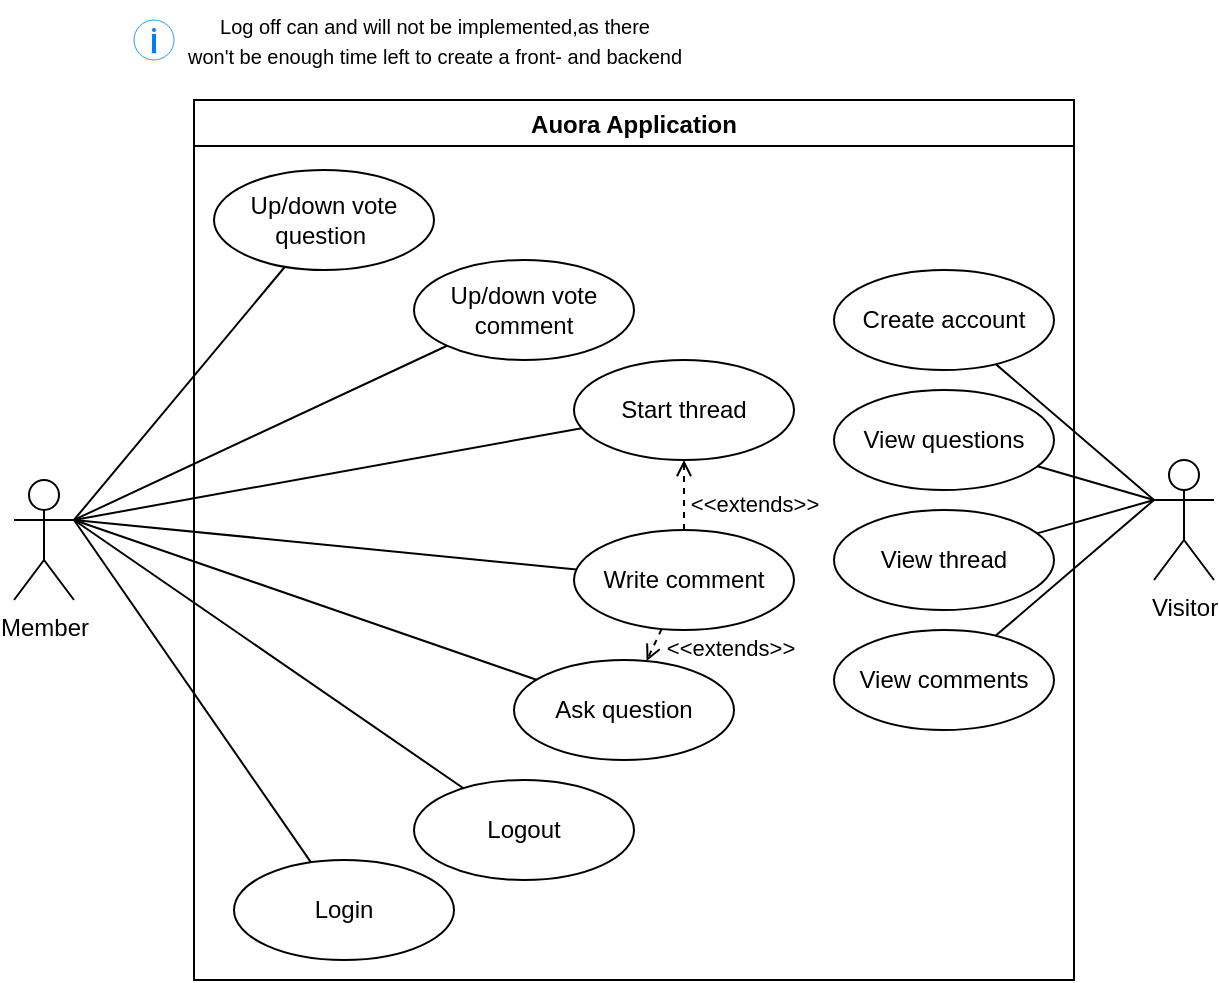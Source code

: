 <mxfile version="15.5.4" type="embed"><diagram id="McAt_sUK99tyPyiUu4L-" name="Page-1"><mxGraphModel dx="749" dy="723" grid="1" gridSize="10" guides="1" tooltips="1" connect="1" arrows="1" fold="1" page="1" pageScale="1" pageWidth="850" pageHeight="1100" math="0" shadow="0"><root><mxCell id="0"/><mxCell id="1" parent="0"/><mxCell id="33" value="Auora Application" style="swimlane;" parent="1" vertex="1"><mxGeometry x="170" y="160" width="440" height="440" as="geometry"/></mxCell><mxCell id="20" value="Write comment" style="ellipse;whiteSpace=wrap;html=1;" parent="33" vertex="1"><mxGeometry x="190" y="215" width="110" height="50" as="geometry"/></mxCell><mxCell id="4" value="Ask question" style="ellipse;whiteSpace=wrap;html=1;" parent="33" vertex="1"><mxGeometry x="160" y="280" width="110" height="50" as="geometry"/></mxCell><mxCell id="21" style="edgeStyle=none;rounded=0;orthogonalLoop=1;jettySize=auto;html=1;endArrow=open;endFill=0;dashed=1;" parent="33" source="20" target="4" edge="1"><mxGeometry relative="1" as="geometry"/></mxCell><mxCell id="45" value="&amp;lt;&amp;lt;extends&amp;gt;&amp;gt;" style="edgeLabel;html=1;align=center;verticalAlign=middle;resizable=0;points=[];" parent="21" vertex="1" connectable="0"><mxGeometry x="0.51" y="-2" relative="1" as="geometry"><mxPoint x="41" y="-2" as="offset"/></mxGeometry></mxCell><mxCell id="3" value="Logout" style="ellipse;whiteSpace=wrap;html=1;" parent="33" vertex="1"><mxGeometry x="110" y="340" width="110" height="50" as="geometry"/></mxCell><mxCell id="2" value="Login" style="ellipse;whiteSpace=wrap;html=1;" parent="33" vertex="1"><mxGeometry x="20" y="380" width="110" height="50" as="geometry"/></mxCell><mxCell id="5" value="Start thread" style="ellipse;whiteSpace=wrap;html=1;" parent="33" vertex="1"><mxGeometry x="190" y="130" width="110" height="50" as="geometry"/></mxCell><mxCell id="22" style="edgeStyle=none;rounded=0;orthogonalLoop=1;jettySize=auto;html=1;endArrow=open;endFill=0;dashed=1;" parent="33" source="20" target="5" edge="1"><mxGeometry relative="1" as="geometry"/></mxCell><mxCell id="46" value="&amp;lt;&amp;lt;extends&amp;gt;&amp;gt;" style="edgeLabel;html=1;align=center;verticalAlign=middle;resizable=0;points=[];" parent="22" vertex="1" connectable="0"><mxGeometry x="0.329" relative="1" as="geometry"><mxPoint x="35" y="10" as="offset"/></mxGeometry></mxCell><mxCell id="8" value="Up/down vote question&amp;nbsp;" style="ellipse;whiteSpace=wrap;html=1;" parent="33" vertex="1"><mxGeometry x="10" y="35" width="110" height="50" as="geometry"/></mxCell><mxCell id="10" value="Up/down vote comment" style="ellipse;whiteSpace=wrap;html=1;" parent="33" vertex="1"><mxGeometry x="110" y="80" width="110" height="50" as="geometry"/></mxCell><mxCell id="11" value="Create account" style="ellipse;whiteSpace=wrap;html=1;" parent="33" vertex="1"><mxGeometry x="320" y="85" width="110" height="50" as="geometry"/></mxCell><mxCell id="24" value="View questions" style="ellipse;whiteSpace=wrap;html=1;" parent="33" vertex="1"><mxGeometry x="320" y="145" width="110" height="50" as="geometry"/></mxCell><mxCell id="25" value="View thread" style="ellipse;whiteSpace=wrap;html=1;" parent="33" vertex="1"><mxGeometry x="320" y="205" width="110" height="50" as="geometry"/></mxCell><mxCell id="26" value="View comments" style="ellipse;whiteSpace=wrap;html=1;" parent="33" vertex="1"><mxGeometry x="320" y="265" width="110" height="50" as="geometry"/></mxCell><mxCell id="44" style="rounded=0;orthogonalLoop=1;jettySize=auto;html=1;exitX=1;exitY=0.333;exitDx=0;exitDy=0;exitPerimeter=0;endArrow=none;endFill=0;" parent="1" source="40" target="2" edge="1"><mxGeometry relative="1" as="geometry"/></mxCell><mxCell id="57" style="edgeStyle=none;rounded=0;orthogonalLoop=1;jettySize=auto;html=1;exitX=1;exitY=0.333;exitDx=0;exitDy=0;exitPerimeter=0;endArrow=none;endFill=0;" edge="1" parent="1" source="40" target="4"><mxGeometry relative="1" as="geometry"/></mxCell><mxCell id="58" style="edgeStyle=none;rounded=0;orthogonalLoop=1;jettySize=auto;html=1;exitX=1;exitY=0.333;exitDx=0;exitDy=0;exitPerimeter=0;endArrow=none;endFill=0;" edge="1" parent="1" source="40" target="20"><mxGeometry relative="1" as="geometry"/></mxCell><mxCell id="59" style="edgeStyle=none;rounded=0;orthogonalLoop=1;jettySize=auto;html=1;exitX=1;exitY=0.333;exitDx=0;exitDy=0;exitPerimeter=0;endArrow=none;endFill=0;" edge="1" parent="1" source="40" target="5"><mxGeometry relative="1" as="geometry"/></mxCell><mxCell id="40" value="Member" style="shape=umlActor;verticalLabelPosition=bottom;verticalAlign=top;html=1;outlineConnect=0;" parent="1" vertex="1"><mxGeometry x="80" y="350" width="30" height="60" as="geometry"/></mxCell><mxCell id="47" value="&lt;font style=&quot;font-size: 10px&quot;&gt;Log off can and will not be implemented,as there &lt;br&gt;won't be enough time left to create a front- and backend&lt;/font&gt;" style="text;html=1;align=center;verticalAlign=middle;resizable=0;points=[];autosize=1;strokeColor=none;fillColor=none;" vertex="1" parent="1"><mxGeometry x="160" y="110" width="260" height="40" as="geometry"/></mxCell><mxCell id="48" style="rounded=0;orthogonalLoop=1;jettySize=auto;html=1;entryX=1;entryY=0.333;entryDx=0;entryDy=0;entryPerimeter=0;endArrow=none;endFill=0;" edge="1" parent="1" source="3" target="40"><mxGeometry relative="1" as="geometry"/></mxCell><mxCell id="29" style="edgeStyle=none;rounded=0;orthogonalLoop=1;jettySize=auto;html=1;exitX=0;exitY=0.333;exitDx=0;exitDy=0;exitPerimeter=0;endArrow=none;endFill=0;" parent="1" source="27" target="11" edge="1"><mxGeometry relative="1" as="geometry"/></mxCell><mxCell id="30" style="edgeStyle=none;rounded=0;orthogonalLoop=1;jettySize=auto;html=1;exitX=0;exitY=0.333;exitDx=0;exitDy=0;exitPerimeter=0;endArrow=none;endFill=0;" parent="1" source="27" target="24" edge="1"><mxGeometry relative="1" as="geometry"/></mxCell><mxCell id="31" style="edgeStyle=none;rounded=0;orthogonalLoop=1;jettySize=auto;html=1;exitX=0;exitY=0.333;exitDx=0;exitDy=0;exitPerimeter=0;endArrow=none;endFill=0;" parent="1" source="27" target="25" edge="1"><mxGeometry relative="1" as="geometry"/></mxCell><mxCell id="32" style="edgeStyle=none;rounded=0;orthogonalLoop=1;jettySize=auto;html=1;exitX=0;exitY=0.333;exitDx=0;exitDy=0;exitPerimeter=0;endArrow=none;endFill=0;" parent="1" source="27" target="26" edge="1"><mxGeometry relative="1" as="geometry"/></mxCell><mxCell id="27" value="Visitor" style="shape=umlActor;verticalLabelPosition=bottom;verticalAlign=top;html=1;outlineConnect=0;" parent="1" vertex="1"><mxGeometry x="650" y="340" width="30" height="60" as="geometry"/></mxCell><mxCell id="63" style="edgeStyle=none;rounded=0;orthogonalLoop=1;jettySize=auto;html=1;entryX=1;entryY=0.333;entryDx=0;entryDy=0;entryPerimeter=0;endArrow=none;endFill=0;" edge="1" parent="1" source="10" target="40"><mxGeometry relative="1" as="geometry"/></mxCell><mxCell id="64" style="edgeStyle=none;rounded=0;orthogonalLoop=1;jettySize=auto;html=1;entryX=1;entryY=0.333;entryDx=0;entryDy=0;entryPerimeter=0;endArrow=none;endFill=0;" edge="1" parent="1" source="8" target="40"><mxGeometry relative="1" as="geometry"/></mxCell><mxCell id="65" value="" style="html=1;verticalLabelPosition=bottom;labelBackgroundColor=#ffffff;verticalAlign=top;shadow=0;dashed=0;strokeWidth=2;shape=mxgraph.ios7.misc.info;strokeColor=#0080f0;sketch=0;" vertex="1" parent="1"><mxGeometry x="140" y="120" width="20" height="20" as="geometry"/></mxCell></root></mxGraphModel></diagram></mxfile>